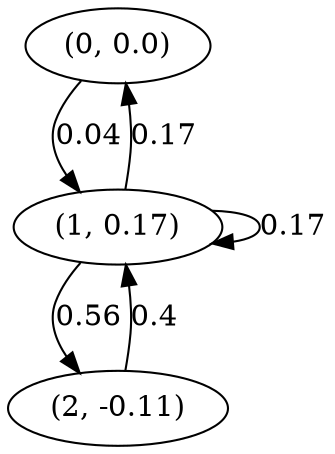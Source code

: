 digraph {
    0 [ label = "(0, 0.0)" ]
    1 [ label = "(1, 0.17)" ]
    2 [ label = "(2, -0.11)" ]
    1 -> 1 [ label = "0.17" ]
    1 -> 0 [ label = "0.17" ]
    0 -> 1 [ label = "0.04" ]
    2 -> 1 [ label = "0.4" ]
    1 -> 2 [ label = "0.56" ]
}

